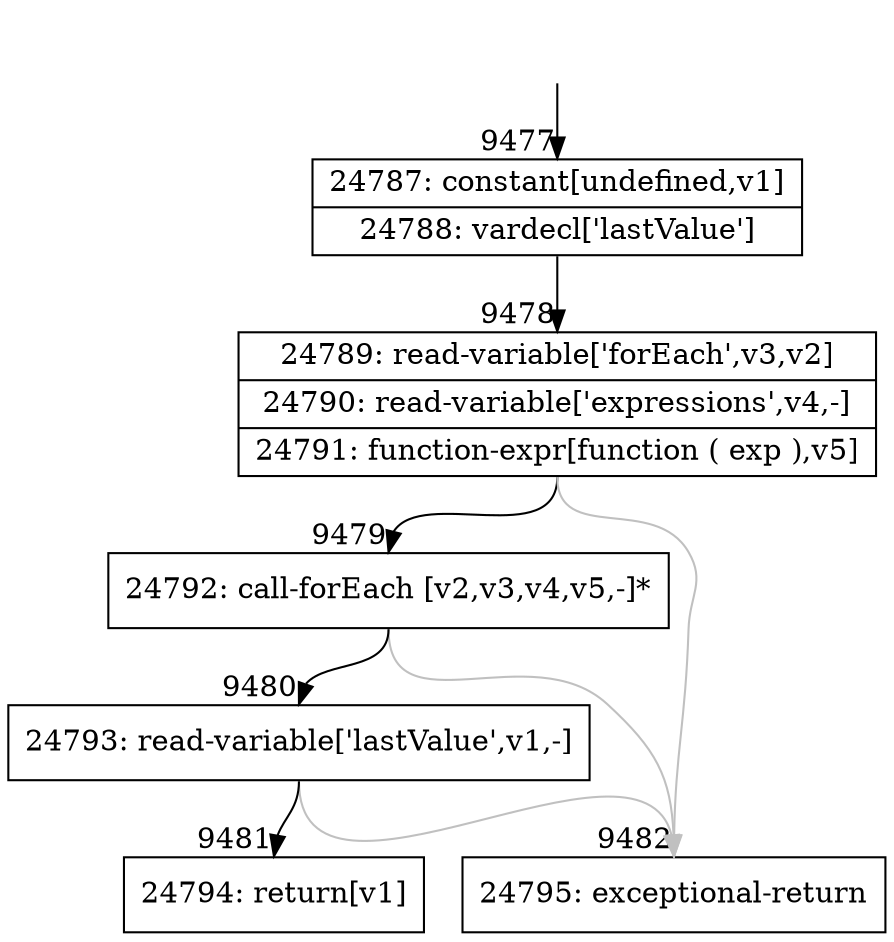 digraph {
rankdir="TD"
BB_entry701[shape=none,label=""];
BB_entry701 -> BB9477 [tailport=s, headport=n, headlabel="    9477"]
BB9477 [shape=record label="{24787: constant[undefined,v1]|24788: vardecl['lastValue']}" ] 
BB9477 -> BB9478 [tailport=s, headport=n, headlabel="      9478"]
BB9478 [shape=record label="{24789: read-variable['forEach',v3,v2]|24790: read-variable['expressions',v4,-]|24791: function-expr[function ( exp ),v5]}" ] 
BB9478 -> BB9479 [tailport=s, headport=n, headlabel="      9479"]
BB9478 -> BB9482 [tailport=s, headport=n, color=gray, headlabel="      9482"]
BB9479 [shape=record label="{24792: call-forEach [v2,v3,v4,v5,-]*}" ] 
BB9479 -> BB9480 [tailport=s, headport=n, headlabel="      9480"]
BB9479 -> BB9482 [tailport=s, headport=n, color=gray]
BB9480 [shape=record label="{24793: read-variable['lastValue',v1,-]}" ] 
BB9480 -> BB9481 [tailport=s, headport=n, headlabel="      9481"]
BB9480 -> BB9482 [tailport=s, headport=n, color=gray]
BB9481 [shape=record label="{24794: return[v1]}" ] 
BB9482 [shape=record label="{24795: exceptional-return}" ] 
//#$~ 13606
}
